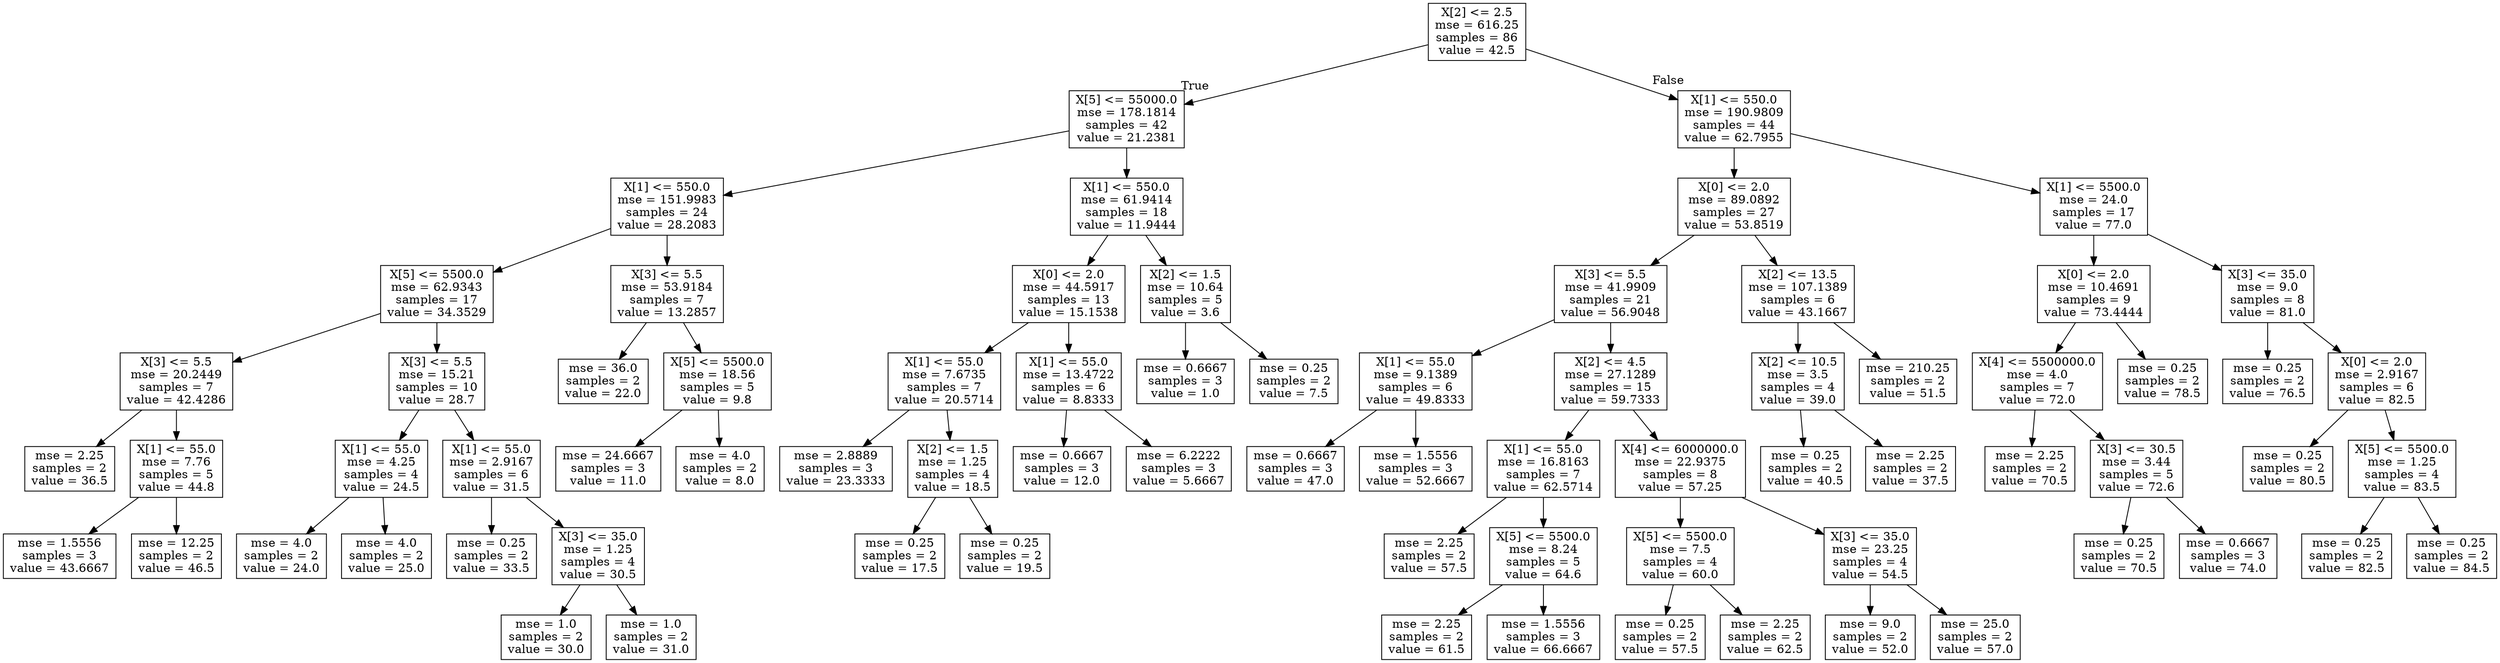 digraph Tree {
node [shape=box] ;
0 [label="X[2] <= 2.5\nmse = 616.25\nsamples = 86\nvalue = 42.5"] ;
1 [label="X[5] <= 55000.0\nmse = 178.1814\nsamples = 42\nvalue = 21.2381"] ;
0 -> 1 [labeldistance=2.5, labelangle=45, headlabel="True"] ;
2 [label="X[1] <= 550.0\nmse = 151.9983\nsamples = 24\nvalue = 28.2083"] ;
1 -> 2 ;
3 [label="X[5] <= 5500.0\nmse = 62.9343\nsamples = 17\nvalue = 34.3529"] ;
2 -> 3 ;
4 [label="X[3] <= 5.5\nmse = 20.2449\nsamples = 7\nvalue = 42.4286"] ;
3 -> 4 ;
5 [label="mse = 2.25\nsamples = 2\nvalue = 36.5"] ;
4 -> 5 ;
6 [label="X[1] <= 55.0\nmse = 7.76\nsamples = 5\nvalue = 44.8"] ;
4 -> 6 ;
7 [label="mse = 1.5556\nsamples = 3\nvalue = 43.6667"] ;
6 -> 7 ;
8 [label="mse = 12.25\nsamples = 2\nvalue = 46.5"] ;
6 -> 8 ;
9 [label="X[3] <= 5.5\nmse = 15.21\nsamples = 10\nvalue = 28.7"] ;
3 -> 9 ;
10 [label="X[1] <= 55.0\nmse = 4.25\nsamples = 4\nvalue = 24.5"] ;
9 -> 10 ;
11 [label="mse = 4.0\nsamples = 2\nvalue = 24.0"] ;
10 -> 11 ;
12 [label="mse = 4.0\nsamples = 2\nvalue = 25.0"] ;
10 -> 12 ;
13 [label="X[1] <= 55.0\nmse = 2.9167\nsamples = 6\nvalue = 31.5"] ;
9 -> 13 ;
14 [label="mse = 0.25\nsamples = 2\nvalue = 33.5"] ;
13 -> 14 ;
15 [label="X[3] <= 35.0\nmse = 1.25\nsamples = 4\nvalue = 30.5"] ;
13 -> 15 ;
16 [label="mse = 1.0\nsamples = 2\nvalue = 30.0"] ;
15 -> 16 ;
17 [label="mse = 1.0\nsamples = 2\nvalue = 31.0"] ;
15 -> 17 ;
18 [label="X[3] <= 5.5\nmse = 53.9184\nsamples = 7\nvalue = 13.2857"] ;
2 -> 18 ;
19 [label="mse = 36.0\nsamples = 2\nvalue = 22.0"] ;
18 -> 19 ;
20 [label="X[5] <= 5500.0\nmse = 18.56\nsamples = 5\nvalue = 9.8"] ;
18 -> 20 ;
21 [label="mse = 24.6667\nsamples = 3\nvalue = 11.0"] ;
20 -> 21 ;
22 [label="mse = 4.0\nsamples = 2\nvalue = 8.0"] ;
20 -> 22 ;
23 [label="X[1] <= 550.0\nmse = 61.9414\nsamples = 18\nvalue = 11.9444"] ;
1 -> 23 ;
24 [label="X[0] <= 2.0\nmse = 44.5917\nsamples = 13\nvalue = 15.1538"] ;
23 -> 24 ;
25 [label="X[1] <= 55.0\nmse = 7.6735\nsamples = 7\nvalue = 20.5714"] ;
24 -> 25 ;
26 [label="mse = 2.8889\nsamples = 3\nvalue = 23.3333"] ;
25 -> 26 ;
27 [label="X[2] <= 1.5\nmse = 1.25\nsamples = 4\nvalue = 18.5"] ;
25 -> 27 ;
28 [label="mse = 0.25\nsamples = 2\nvalue = 17.5"] ;
27 -> 28 ;
29 [label="mse = 0.25\nsamples = 2\nvalue = 19.5"] ;
27 -> 29 ;
30 [label="X[1] <= 55.0\nmse = 13.4722\nsamples = 6\nvalue = 8.8333"] ;
24 -> 30 ;
31 [label="mse = 0.6667\nsamples = 3\nvalue = 12.0"] ;
30 -> 31 ;
32 [label="mse = 6.2222\nsamples = 3\nvalue = 5.6667"] ;
30 -> 32 ;
33 [label="X[2] <= 1.5\nmse = 10.64\nsamples = 5\nvalue = 3.6"] ;
23 -> 33 ;
34 [label="mse = 0.6667\nsamples = 3\nvalue = 1.0"] ;
33 -> 34 ;
35 [label="mse = 0.25\nsamples = 2\nvalue = 7.5"] ;
33 -> 35 ;
36 [label="X[1] <= 550.0\nmse = 190.9809\nsamples = 44\nvalue = 62.7955"] ;
0 -> 36 [labeldistance=2.5, labelangle=-45, headlabel="False"] ;
37 [label="X[0] <= 2.0\nmse = 89.0892\nsamples = 27\nvalue = 53.8519"] ;
36 -> 37 ;
38 [label="X[3] <= 5.5\nmse = 41.9909\nsamples = 21\nvalue = 56.9048"] ;
37 -> 38 ;
39 [label="X[1] <= 55.0\nmse = 9.1389\nsamples = 6\nvalue = 49.8333"] ;
38 -> 39 ;
40 [label="mse = 0.6667\nsamples = 3\nvalue = 47.0"] ;
39 -> 40 ;
41 [label="mse = 1.5556\nsamples = 3\nvalue = 52.6667"] ;
39 -> 41 ;
42 [label="X[2] <= 4.5\nmse = 27.1289\nsamples = 15\nvalue = 59.7333"] ;
38 -> 42 ;
43 [label="X[1] <= 55.0\nmse = 16.8163\nsamples = 7\nvalue = 62.5714"] ;
42 -> 43 ;
44 [label="mse = 2.25\nsamples = 2\nvalue = 57.5"] ;
43 -> 44 ;
45 [label="X[5] <= 5500.0\nmse = 8.24\nsamples = 5\nvalue = 64.6"] ;
43 -> 45 ;
46 [label="mse = 2.25\nsamples = 2\nvalue = 61.5"] ;
45 -> 46 ;
47 [label="mse = 1.5556\nsamples = 3\nvalue = 66.6667"] ;
45 -> 47 ;
48 [label="X[4] <= 6000000.0\nmse = 22.9375\nsamples = 8\nvalue = 57.25"] ;
42 -> 48 ;
49 [label="X[5] <= 5500.0\nmse = 7.5\nsamples = 4\nvalue = 60.0"] ;
48 -> 49 ;
50 [label="mse = 0.25\nsamples = 2\nvalue = 57.5"] ;
49 -> 50 ;
51 [label="mse = 2.25\nsamples = 2\nvalue = 62.5"] ;
49 -> 51 ;
52 [label="X[3] <= 35.0\nmse = 23.25\nsamples = 4\nvalue = 54.5"] ;
48 -> 52 ;
53 [label="mse = 9.0\nsamples = 2\nvalue = 52.0"] ;
52 -> 53 ;
54 [label="mse = 25.0\nsamples = 2\nvalue = 57.0"] ;
52 -> 54 ;
55 [label="X[2] <= 13.5\nmse = 107.1389\nsamples = 6\nvalue = 43.1667"] ;
37 -> 55 ;
56 [label="X[2] <= 10.5\nmse = 3.5\nsamples = 4\nvalue = 39.0"] ;
55 -> 56 ;
57 [label="mse = 0.25\nsamples = 2\nvalue = 40.5"] ;
56 -> 57 ;
58 [label="mse = 2.25\nsamples = 2\nvalue = 37.5"] ;
56 -> 58 ;
59 [label="mse = 210.25\nsamples = 2\nvalue = 51.5"] ;
55 -> 59 ;
60 [label="X[1] <= 5500.0\nmse = 24.0\nsamples = 17\nvalue = 77.0"] ;
36 -> 60 ;
61 [label="X[0] <= 2.0\nmse = 10.4691\nsamples = 9\nvalue = 73.4444"] ;
60 -> 61 ;
62 [label="X[4] <= 5500000.0\nmse = 4.0\nsamples = 7\nvalue = 72.0"] ;
61 -> 62 ;
63 [label="mse = 2.25\nsamples = 2\nvalue = 70.5"] ;
62 -> 63 ;
64 [label="X[3] <= 30.5\nmse = 3.44\nsamples = 5\nvalue = 72.6"] ;
62 -> 64 ;
65 [label="mse = 0.25\nsamples = 2\nvalue = 70.5"] ;
64 -> 65 ;
66 [label="mse = 0.6667\nsamples = 3\nvalue = 74.0"] ;
64 -> 66 ;
67 [label="mse = 0.25\nsamples = 2\nvalue = 78.5"] ;
61 -> 67 ;
68 [label="X[3] <= 35.0\nmse = 9.0\nsamples = 8\nvalue = 81.0"] ;
60 -> 68 ;
69 [label="mse = 0.25\nsamples = 2\nvalue = 76.5"] ;
68 -> 69 ;
70 [label="X[0] <= 2.0\nmse = 2.9167\nsamples = 6\nvalue = 82.5"] ;
68 -> 70 ;
71 [label="mse = 0.25\nsamples = 2\nvalue = 80.5"] ;
70 -> 71 ;
72 [label="X[5] <= 5500.0\nmse = 1.25\nsamples = 4\nvalue = 83.5"] ;
70 -> 72 ;
73 [label="mse = 0.25\nsamples = 2\nvalue = 82.5"] ;
72 -> 73 ;
74 [label="mse = 0.25\nsamples = 2\nvalue = 84.5"] ;
72 -> 74 ;
}